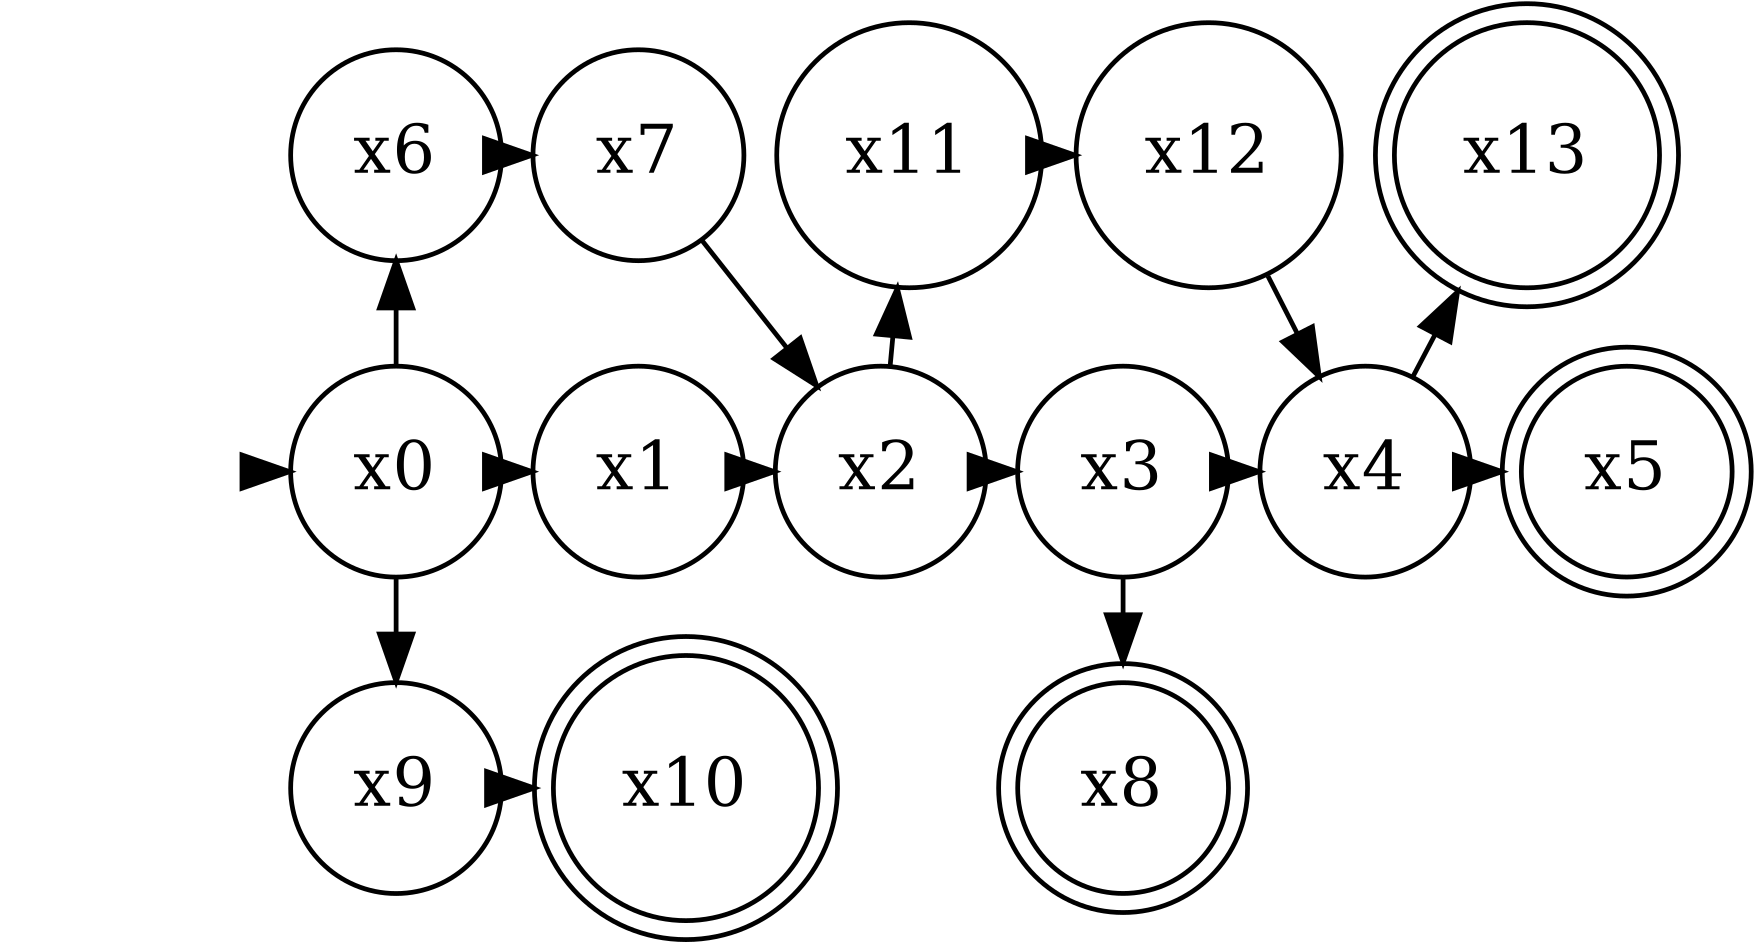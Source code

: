 digraph a {
rankdir=TB;
# splines = ortho
splines = false
# ratio=fill
graph [pad="0.01", nodesep="0.1", ranksep="0.01"];
node [shape=circle];
margin=0;
{rank =same;}
{rank = source; x6;x7;x11;x12;x13}
{rank = same; init;x0;x1;x2;x3;x4;x5}
{rank = same; x8;x9;x10}
size="11.7,8.3!";
init [style=invis]
init -> x0
x5 [shape=doublecircle];
x8 [shape=doublecircle];
x13 [shape=doublecircle];
x10 [shape=doublecircle];

x0 -> x1 [texlbl="\scriptsize ⬆2,\{1\}"]
x1 -> x2 [texlbl="\scriptsize ⬇1⬆3,\{1\}"]
x2 -> x3 [texlbl="\scriptsize ⬇2⬇3,\{1\}"]
x3 -> x4 [texlbl="\scriptsize ⬆3,\{1\}"]
x4 -> x5 [texlbl="\scriptsize ⬆1⬇3,\{1\}"]
x0 -> x6 [texlbl="\scriptsize ⬇1,\{2,4\}"]
x6 -> x7 [texlbl="\scriptsize ⬆1⬆2,\{2,4\}"]
x7 -> x2 [texlbl="\scriptsize ⬇1⬆3,\{2,4\}"]
x3 -> x8 [texlbl="\scriptsize ⬆1,\{2\}"]
x0 -> x9 [texlbl="\scriptsize ⬇1⬆2⬆3,\{3\}"]
x9 -> x10 [texlbl="\scriptsize ⬆1⬇2⬇3,\{3\}"]
x2 -> x11 [texlbl="\scriptsize ⬆1,\{4\}"]
x11 -> x12 [texlbl="\scriptsize ⬇1⬇2⬇3,\{4\}"]
x12 -> x4 [texlbl="\scriptsize ⬆3,\{4\}"]
x4 -> x13 [texlbl="\scriptsize ⬆1⬆2⬇3,\{4\}"]

}
